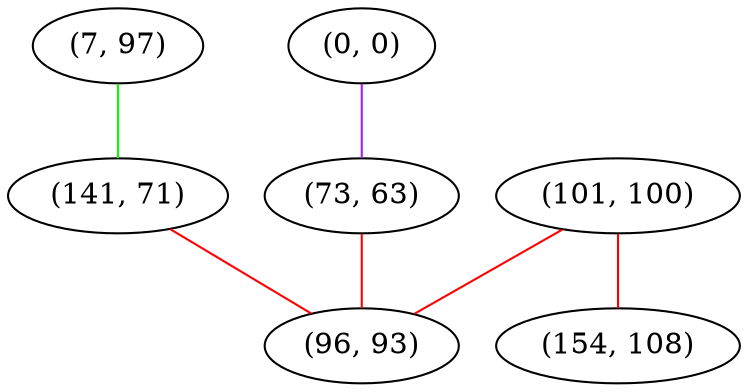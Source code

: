 graph "" {
"(101, 100)";
"(0, 0)";
"(7, 97)";
"(141, 71)";
"(73, 63)";
"(96, 93)";
"(154, 108)";
"(101, 100)" -- "(96, 93)"  [color=red, key=0, weight=1];
"(101, 100)" -- "(154, 108)"  [color=red, key=0, weight=1];
"(0, 0)" -- "(73, 63)"  [color=purple, key=0, weight=4];
"(7, 97)" -- "(141, 71)"  [color=green, key=0, weight=2];
"(141, 71)" -- "(96, 93)"  [color=red, key=0, weight=1];
"(73, 63)" -- "(96, 93)"  [color=red, key=0, weight=1];
}
